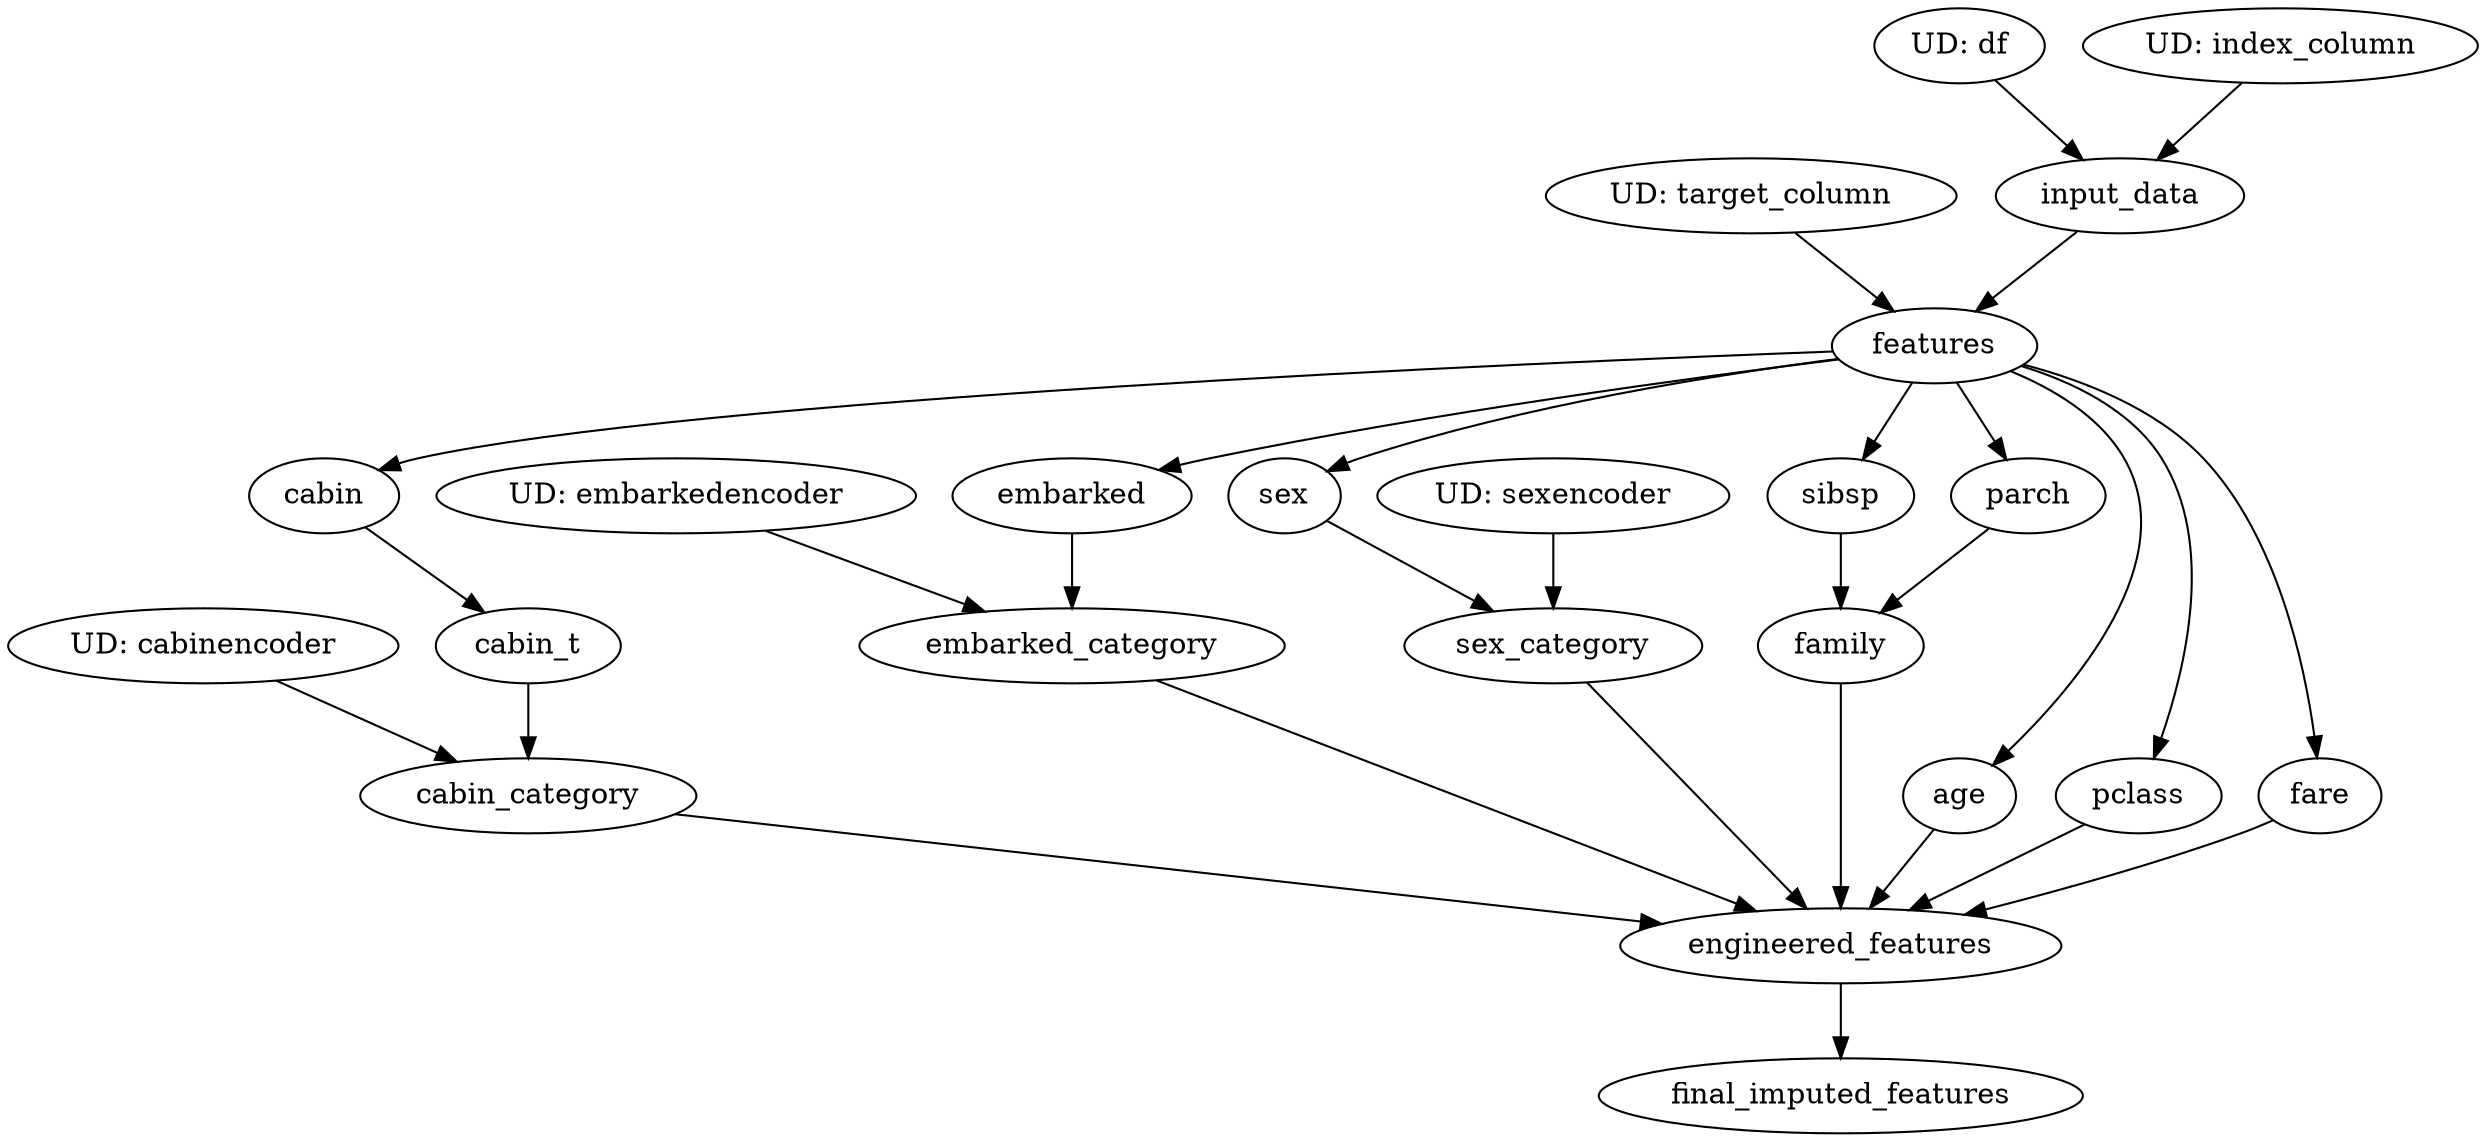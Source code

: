 // Dependency Graph
digraph {
	sex [label=sex]
	df [label=df]
	final_imputed_features [label=final_imputed_features]
	target_column [label=target_column]
	cabin [label=cabin]
	sex_category [label=sex_category]
	cabin_t [label=cabin_t]
	sibsp [label=sibsp]
	parch [label=parch]
	features [label=features]
	family [label=family]
	sexencoder [label=sexencoder]
	age [label=age]
	index_column [label=index_column]
	embarked_category [label=embarked_category]
	cabinencoder [label=cabinencoder]
	engineered_features [label=engineered_features]
	pclass [label=pclass]
	cabin_category [label=cabin_category]
	embarked [label=embarked]
	embarkedencoder [label=embarkedencoder]
	input_data [label=input_data]
	fare [label=fare]
	df [label="UD: df"]
	cabinencoder [label="UD: cabinencoder"]
	embarkedencoder [label="UD: embarkedencoder"]
	target_column [label="UD: target_column"]
	sexencoder [label="UD: sexencoder"]
	index_column [label="UD: index_column"]
	features -> sex
	engineered_features -> final_imputed_features
	features -> cabin
	sex -> sex_category
	sexencoder -> sex_category
	cabin -> cabin_t
	features -> sibsp
	features -> parch
	input_data -> features
	target_column -> features
	sibsp -> family
	parch -> family
	features -> age
	embarked -> embarked_category
	embarkedencoder -> embarked_category
	pclass -> engineered_features
	age -> engineered_features
	fare -> engineered_features
	cabin_category -> engineered_features
	sex_category -> engineered_features
	embarked_category -> engineered_features
	family -> engineered_features
	features -> pclass
	cabin_t -> cabin_category
	cabinencoder -> cabin_category
	features -> embarked
	df -> input_data
	index_column -> input_data
	features -> fare
}
